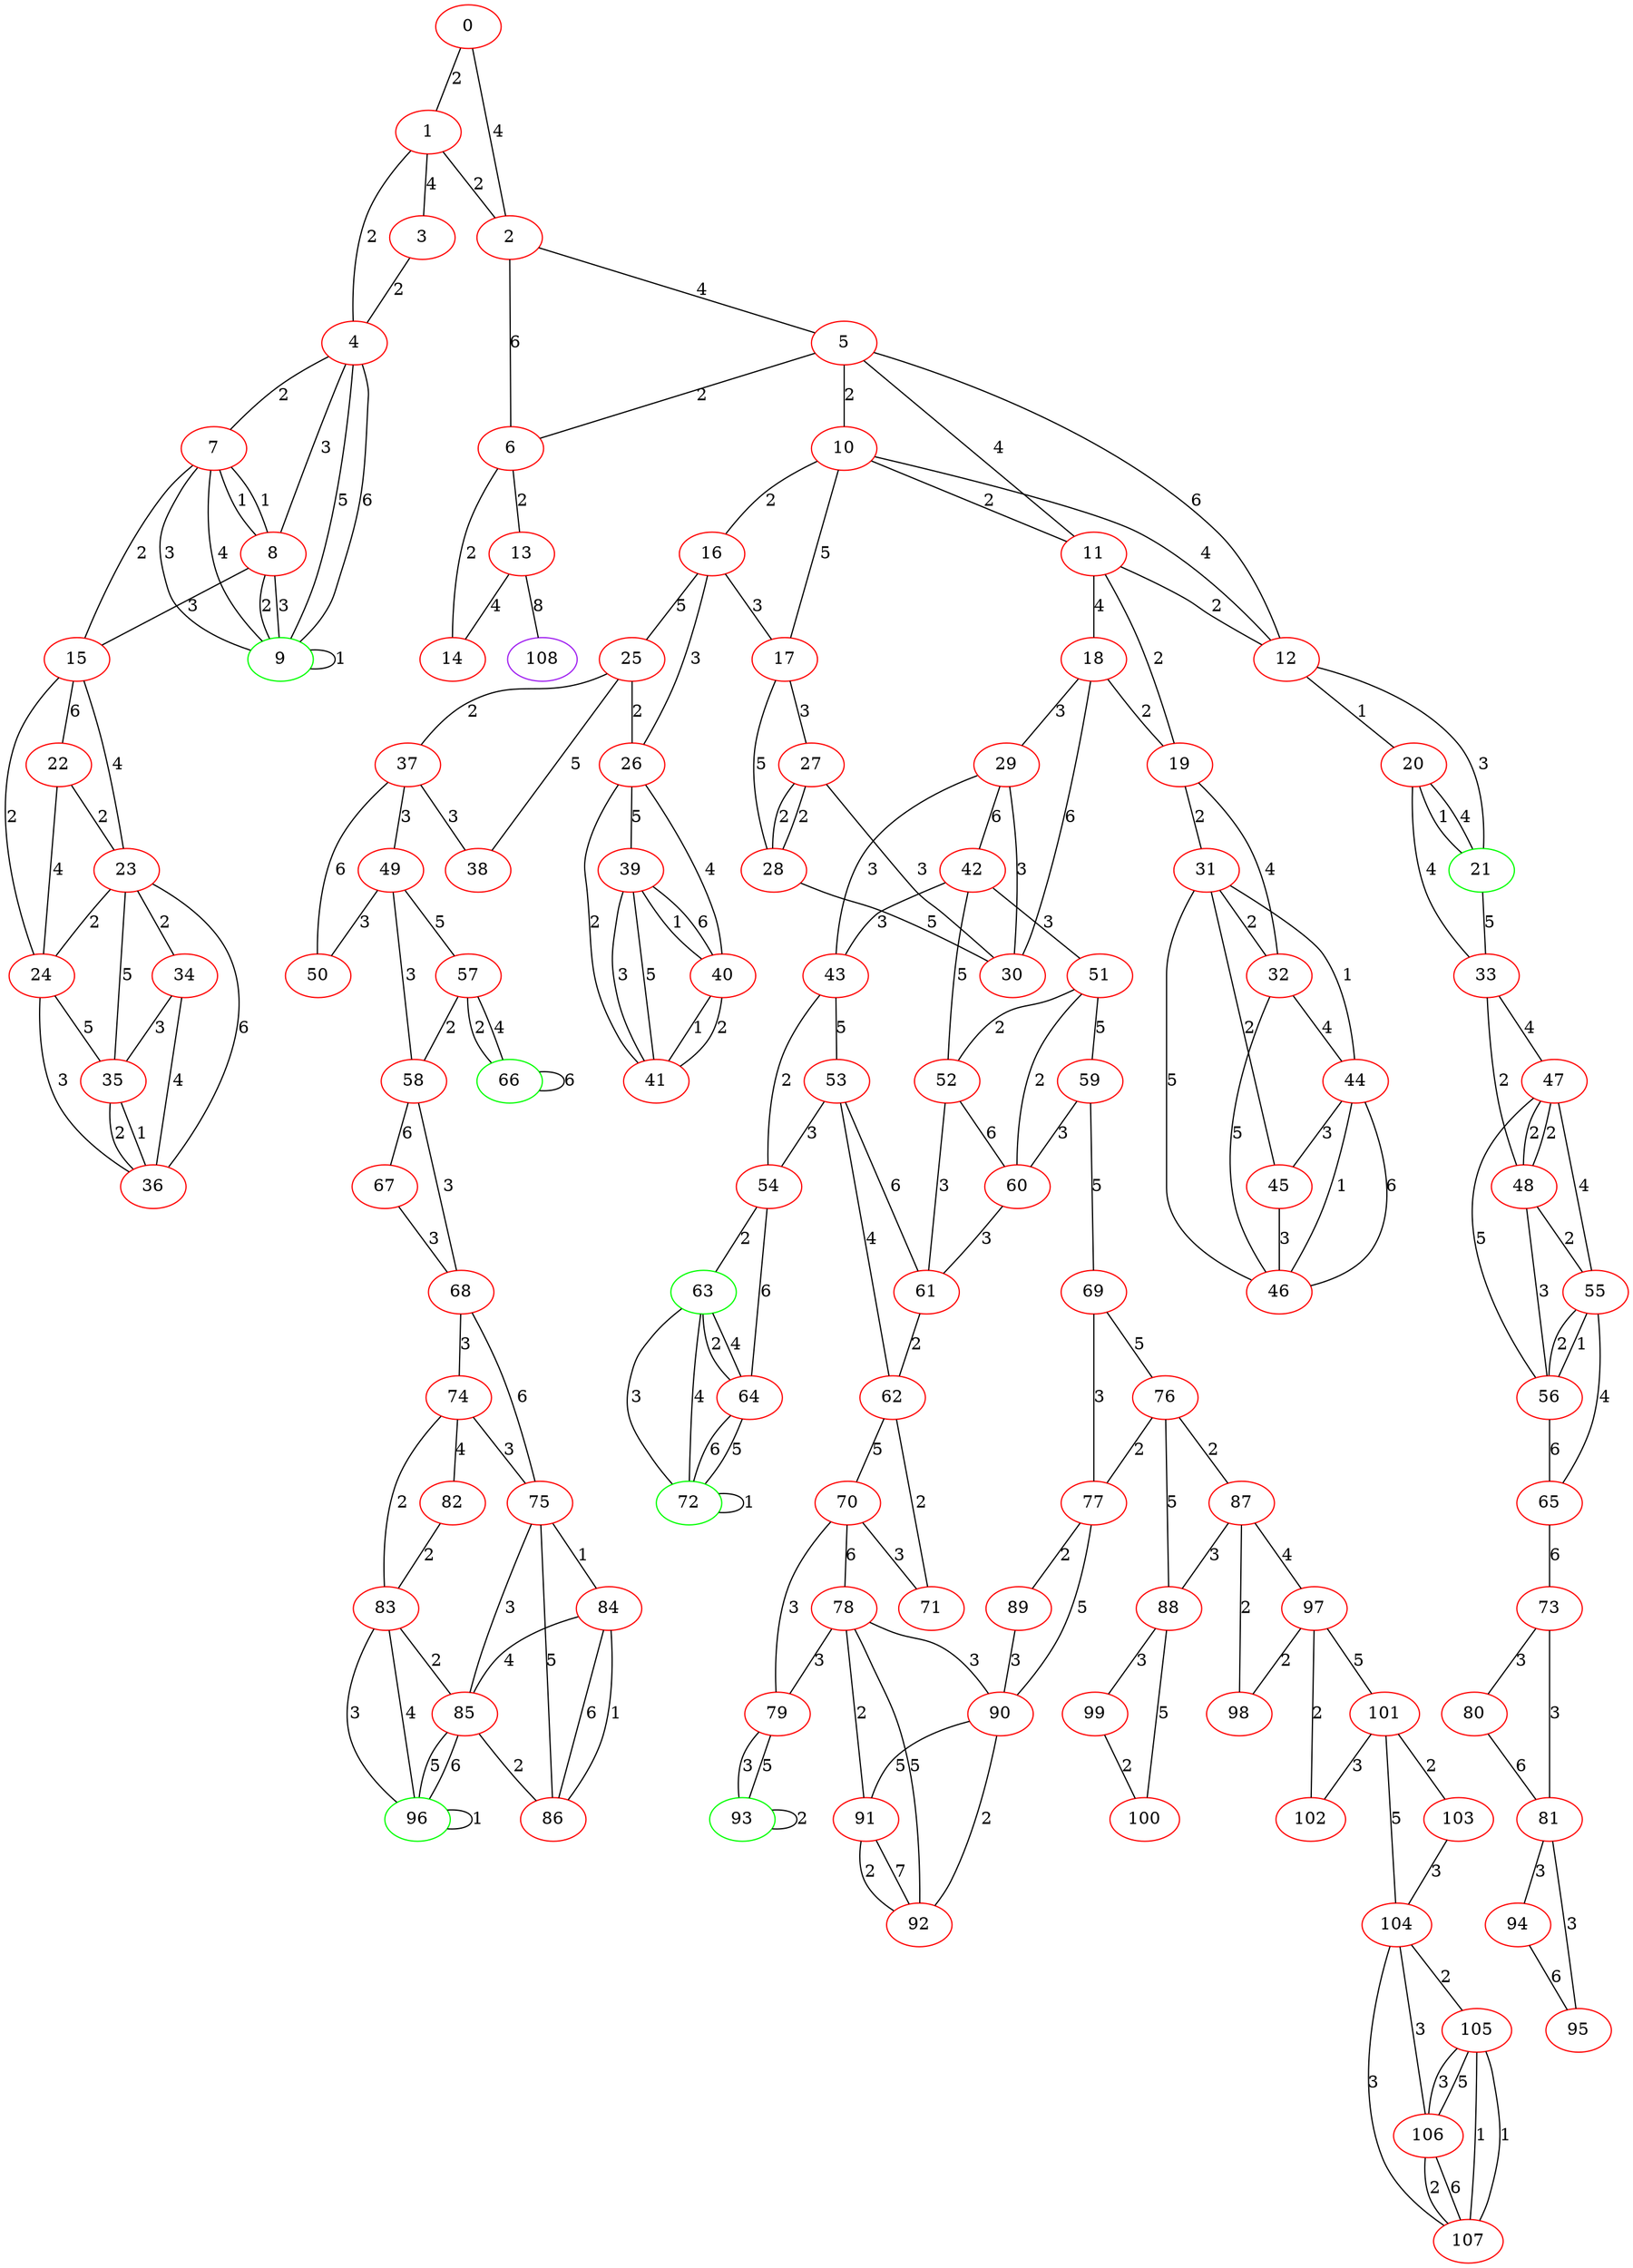 graph "" {
0 [color=red, weight=1];
1 [color=red, weight=1];
2 [color=red, weight=1];
3 [color=red, weight=1];
4 [color=red, weight=1];
5 [color=red, weight=1];
6 [color=red, weight=1];
7 [color=red, weight=1];
8 [color=red, weight=1];
9 [color=green, weight=2];
10 [color=red, weight=1];
11 [color=red, weight=1];
12 [color=red, weight=1];
13 [color=red, weight=1];
14 [color=red, weight=1];
15 [color=red, weight=1];
16 [color=red, weight=1];
17 [color=red, weight=1];
18 [color=red, weight=1];
19 [color=red, weight=1];
20 [color=red, weight=1];
21 [color=green, weight=2];
22 [color=red, weight=1];
23 [color=red, weight=1];
24 [color=red, weight=1];
25 [color=red, weight=1];
26 [color=red, weight=1];
27 [color=red, weight=1];
28 [color=red, weight=1];
29 [color=red, weight=1];
30 [color=red, weight=1];
31 [color=red, weight=1];
32 [color=red, weight=1];
33 [color=red, weight=1];
34 [color=red, weight=1];
35 [color=red, weight=1];
36 [color=red, weight=1];
37 [color=red, weight=1];
38 [color=red, weight=1];
39 [color=red, weight=1];
40 [color=red, weight=1];
41 [color=red, weight=1];
42 [color=red, weight=1];
43 [color=red, weight=1];
44 [color=red, weight=1];
45 [color=red, weight=1];
46 [color=red, weight=1];
47 [color=red, weight=1];
48 [color=red, weight=1];
49 [color=red, weight=1];
50 [color=red, weight=1];
51 [color=red, weight=1];
52 [color=red, weight=1];
53 [color=red, weight=1];
54 [color=red, weight=1];
55 [color=red, weight=1];
56 [color=red, weight=1];
57 [color=red, weight=1];
58 [color=red, weight=1];
59 [color=red, weight=1];
60 [color=red, weight=1];
61 [color=red, weight=1];
62 [color=red, weight=1];
63 [color=green, weight=2];
64 [color=red, weight=1];
65 [color=red, weight=1];
66 [color=green, weight=2];
67 [color=red, weight=1];
68 [color=red, weight=1];
69 [color=red, weight=1];
70 [color=red, weight=1];
71 [color=red, weight=1];
72 [color=green, weight=2];
73 [color=red, weight=1];
74 [color=red, weight=1];
75 [color=red, weight=1];
76 [color=red, weight=1];
77 [color=red, weight=1];
78 [color=red, weight=1];
79 [color=red, weight=1];
80 [color=red, weight=1];
81 [color=red, weight=1];
82 [color=red, weight=1];
83 [color=red, weight=1];
84 [color=red, weight=1];
85 [color=red, weight=1];
86 [color=red, weight=1];
87 [color=red, weight=1];
88 [color=red, weight=1];
89 [color=red, weight=1];
90 [color=red, weight=1];
91 [color=red, weight=1];
92 [color=red, weight=1];
93 [color=green, weight=2];
94 [color=red, weight=1];
95 [color=red, weight=1];
96 [color=green, weight=2];
97 [color=red, weight=1];
98 [color=red, weight=1];
99 [color=red, weight=1];
100 [color=red, weight=1];
101 [color=red, weight=1];
102 [color=red, weight=1];
103 [color=red, weight=1];
104 [color=red, weight=1];
105 [color=red, weight=1];
106 [color=red, weight=1];
107 [color=red, weight=1];
108 [color=purple, weight=4];
0 -- 1  [key=0, label=2];
0 -- 2  [key=0, label=4];
1 -- 2  [key=0, label=2];
1 -- 3  [key=0, label=4];
1 -- 4  [key=0, label=2];
2 -- 5  [key=0, label=4];
2 -- 6  [key=0, label=6];
3 -- 4  [key=0, label=2];
4 -- 8  [key=0, label=3];
4 -- 9  [key=0, label=5];
4 -- 9  [key=1, label=6];
4 -- 7  [key=0, label=2];
5 -- 10  [key=0, label=2];
5 -- 11  [key=0, label=4];
5 -- 12  [key=0, label=6];
5 -- 6  [key=0, label=2];
6 -- 13  [key=0, label=2];
6 -- 14  [key=0, label=2];
7 -- 8  [key=0, label=1];
7 -- 8  [key=1, label=1];
7 -- 9  [key=0, label=3];
7 -- 9  [key=1, label=4];
7 -- 15  [key=0, label=2];
8 -- 9  [key=0, label=2];
8 -- 9  [key=1, label=3];
8 -- 15  [key=0, label=3];
9 -- 9  [key=0, label=1];
10 -- 16  [key=0, label=2];
10 -- 17  [key=0, label=5];
10 -- 11  [key=0, label=2];
10 -- 12  [key=0, label=4];
11 -- 19  [key=0, label=2];
11 -- 18  [key=0, label=4];
11 -- 12  [key=0, label=2];
12 -- 20  [key=0, label=1];
12 -- 21  [key=0, label=3];
13 -- 108  [key=0, label=8];
13 -- 14  [key=0, label=4];
15 -- 24  [key=0, label=2];
15 -- 22  [key=0, label=6];
15 -- 23  [key=0, label=4];
16 -- 25  [key=0, label=5];
16 -- 26  [key=0, label=3];
16 -- 17  [key=0, label=3];
17 -- 27  [key=0, label=3];
17 -- 28  [key=0, label=5];
18 -- 19  [key=0, label=2];
18 -- 29  [key=0, label=3];
18 -- 30  [key=0, label=6];
19 -- 32  [key=0, label=4];
19 -- 31  [key=0, label=2];
20 -- 33  [key=0, label=4];
20 -- 21  [key=0, label=1];
20 -- 21  [key=1, label=4];
21 -- 33  [key=0, label=5];
22 -- 24  [key=0, label=4];
22 -- 23  [key=0, label=2];
23 -- 34  [key=0, label=2];
23 -- 35  [key=0, label=5];
23 -- 36  [key=0, label=6];
23 -- 24  [key=0, label=2];
24 -- 35  [key=0, label=5];
24 -- 36  [key=0, label=3];
25 -- 26  [key=0, label=2];
25 -- 37  [key=0, label=2];
25 -- 38  [key=0, label=5];
26 -- 40  [key=0, label=4];
26 -- 41  [key=0, label=2];
26 -- 39  [key=0, label=5];
27 -- 28  [key=0, label=2];
27 -- 28  [key=1, label=2];
27 -- 30  [key=0, label=3];
28 -- 30  [key=0, label=5];
29 -- 43  [key=0, label=3];
29 -- 42  [key=0, label=6];
29 -- 30  [key=0, label=3];
31 -- 32  [key=0, label=2];
31 -- 44  [key=0, label=1];
31 -- 45  [key=0, label=2];
31 -- 46  [key=0, label=5];
32 -- 44  [key=0, label=4];
32 -- 46  [key=0, label=5];
33 -- 48  [key=0, label=2];
33 -- 47  [key=0, label=4];
34 -- 35  [key=0, label=3];
34 -- 36  [key=0, label=4];
35 -- 36  [key=0, label=1];
35 -- 36  [key=1, label=2];
37 -- 49  [key=0, label=3];
37 -- 50  [key=0, label=6];
37 -- 38  [key=0, label=3];
39 -- 40  [key=0, label=1];
39 -- 40  [key=1, label=6];
39 -- 41  [key=0, label=3];
39 -- 41  [key=1, label=5];
40 -- 41  [key=0, label=2];
40 -- 41  [key=1, label=1];
42 -- 43  [key=0, label=3];
42 -- 51  [key=0, label=3];
42 -- 52  [key=0, label=5];
43 -- 54  [key=0, label=2];
43 -- 53  [key=0, label=5];
44 -- 45  [key=0, label=3];
44 -- 46  [key=0, label=6];
44 -- 46  [key=1, label=1];
45 -- 46  [key=0, label=3];
47 -- 48  [key=0, label=2];
47 -- 48  [key=1, label=2];
47 -- 56  [key=0, label=5];
47 -- 55  [key=0, label=4];
48 -- 56  [key=0, label=3];
48 -- 55  [key=0, label=2];
49 -- 57  [key=0, label=5];
49 -- 50  [key=0, label=3];
49 -- 58  [key=0, label=3];
51 -- 52  [key=0, label=2];
51 -- 59  [key=0, label=5];
51 -- 60  [key=0, label=2];
52 -- 60  [key=0, label=6];
52 -- 61  [key=0, label=3];
53 -- 54  [key=0, label=3];
53 -- 61  [key=0, label=6];
53 -- 62  [key=0, label=4];
54 -- 64  [key=0, label=6];
54 -- 63  [key=0, label=2];
55 -- 56  [key=0, label=2];
55 -- 56  [key=1, label=1];
55 -- 65  [key=0, label=4];
56 -- 65  [key=0, label=6];
57 -- 66  [key=0, label=4];
57 -- 66  [key=1, label=2];
57 -- 58  [key=0, label=2];
58 -- 67  [key=0, label=6];
58 -- 68  [key=0, label=3];
59 -- 60  [key=0, label=3];
59 -- 69  [key=0, label=5];
60 -- 61  [key=0, label=3];
61 -- 62  [key=0, label=2];
62 -- 71  [key=0, label=2];
62 -- 70  [key=0, label=5];
63 -- 64  [key=0, label=2];
63 -- 64  [key=1, label=4];
63 -- 72  [key=0, label=3];
63 -- 72  [key=1, label=4];
64 -- 72  [key=0, label=5];
64 -- 72  [key=1, label=6];
65 -- 73  [key=0, label=6];
66 -- 66  [key=0, label=6];
67 -- 68  [key=0, label=3];
68 -- 74  [key=0, label=3];
68 -- 75  [key=0, label=6];
69 -- 76  [key=0, label=5];
69 -- 77  [key=0, label=3];
70 -- 71  [key=0, label=3];
70 -- 78  [key=0, label=6];
70 -- 79  [key=0, label=3];
72 -- 72  [key=0, label=1];
73 -- 80  [key=0, label=3];
73 -- 81  [key=0, label=3];
74 -- 83  [key=0, label=2];
74 -- 82  [key=0, label=4];
74 -- 75  [key=0, label=3];
75 -- 84  [key=0, label=1];
75 -- 85  [key=0, label=3];
75 -- 86  [key=0, label=5];
76 -- 88  [key=0, label=5];
76 -- 87  [key=0, label=2];
76 -- 77  [key=0, label=2];
77 -- 89  [key=0, label=2];
77 -- 90  [key=0, label=5];
78 -- 90  [key=0, label=3];
78 -- 91  [key=0, label=2];
78 -- 92  [key=0, label=5];
78 -- 79  [key=0, label=3];
79 -- 93  [key=0, label=3];
79 -- 93  [key=1, label=5];
80 -- 81  [key=0, label=6];
81 -- 94  [key=0, label=3];
81 -- 95  [key=0, label=3];
82 -- 83  [key=0, label=2];
83 -- 96  [key=0, label=3];
83 -- 96  [key=1, label=4];
83 -- 85  [key=0, label=2];
84 -- 85  [key=0, label=4];
84 -- 86  [key=0, label=6];
84 -- 86  [key=1, label=1];
85 -- 96  [key=0, label=5];
85 -- 96  [key=1, label=6];
85 -- 86  [key=0, label=2];
87 -- 88  [key=0, label=3];
87 -- 97  [key=0, label=4];
87 -- 98  [key=0, label=2];
88 -- 99  [key=0, label=3];
88 -- 100  [key=0, label=5];
89 -- 90  [key=0, label=3];
90 -- 91  [key=0, label=5];
90 -- 92  [key=0, label=2];
91 -- 92  [key=0, label=2];
91 -- 92  [key=1, label=7];
93 -- 93  [key=0, label=2];
94 -- 95  [key=0, label=6];
96 -- 96  [key=0, label=1];
97 -- 98  [key=0, label=2];
97 -- 101  [key=0, label=5];
97 -- 102  [key=0, label=2];
99 -- 100  [key=0, label=2];
101 -- 104  [key=0, label=5];
101 -- 102  [key=0, label=3];
101 -- 103  [key=0, label=2];
103 -- 104  [key=0, label=3];
104 -- 105  [key=0, label=2];
104 -- 106  [key=0, label=3];
104 -- 107  [key=0, label=3];
105 -- 106  [key=0, label=3];
105 -- 106  [key=1, label=5];
105 -- 107  [key=0, label=1];
105 -- 107  [key=1, label=1];
106 -- 107  [key=0, label=2];
106 -- 107  [key=1, label=6];
}
